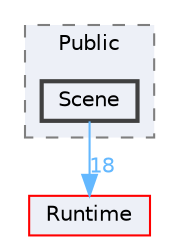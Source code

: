 digraph "Scene"
{
 // INTERACTIVE_SVG=YES
 // LATEX_PDF_SIZE
  bgcolor="transparent";
  edge [fontname=Helvetica,fontsize=10,labelfontname=Helvetica,labelfontsize=10];
  node [fontname=Helvetica,fontsize=10,shape=box,height=0.2,width=0.4];
  compound=true
  subgraph clusterdir_d4fdbd3991c612140fe053c3935e29f5 {
    graph [ bgcolor="#edf0f7", pencolor="grey50", label="Public", fontname=Helvetica,fontsize=10 style="filled,dashed", URL="dir_d4fdbd3991c612140fe053c3935e29f5.html",tooltip=""]
  dir_c58b786c0452bc2e169ea35611aa525b [label="Scene", fillcolor="#edf0f7", color="grey25", style="filled,bold", URL="dir_c58b786c0452bc2e169ea35611aa525b.html",tooltip=""];
  }
  dir_7536b172fbd480bfd146a1b1acd6856b [label="Runtime", fillcolor="#edf0f7", color="red", style="filled", URL="dir_7536b172fbd480bfd146a1b1acd6856b.html",tooltip=""];
  dir_c58b786c0452bc2e169ea35611aa525b->dir_7536b172fbd480bfd146a1b1acd6856b [headlabel="18", labeldistance=1.5 headhref="dir_000991_000984.html" href="dir_000991_000984.html" color="steelblue1" fontcolor="steelblue1"];
}
